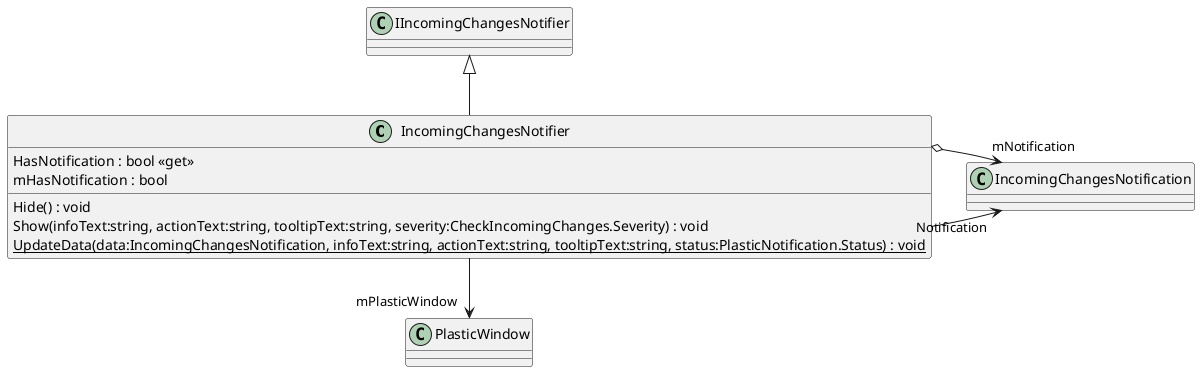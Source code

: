 @startuml
class IncomingChangesNotifier {
    HasNotification : bool <<get>>
    Hide() : void
    Show(infoText:string, actionText:string, tooltipText:string, severity:CheckIncomingChanges.Severity) : void
    {static} UpdateData(data:IncomingChangesNotification, infoText:string, actionText:string, tooltipText:string, status:PlasticNotification.Status) : void
    mHasNotification : bool
}
IIncomingChangesNotifier <|-- IncomingChangesNotifier
IncomingChangesNotifier --> "Notification" IncomingChangesNotification
IncomingChangesNotifier o-> "mNotification" IncomingChangesNotification
IncomingChangesNotifier --> "mPlasticWindow" PlasticWindow
@enduml
